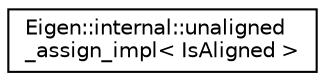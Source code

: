 digraph "Graphical Class Hierarchy"
{
  edge [fontname="Helvetica",fontsize="10",labelfontname="Helvetica",labelfontsize="10"];
  node [fontname="Helvetica",fontsize="10",shape=record];
  rankdir="LR";
  Node1 [label="Eigen::internal::unaligned\l_assign_impl\< IsAligned \>",height=0.2,width=0.4,color="black", fillcolor="white", style="filled",URL="$struct_eigen_1_1internal_1_1unaligned__assign__impl.html"];
}
